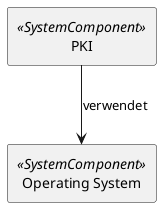 @startuml

skinparam monochrome true
skinparam componentStyle uml2




show stereotype

rectangle PKI as "PKI" <<SystemComponent>> {
}

rectangle Operating__F_System as "Operating System" <<SystemComponent>> {
}
PKI -down-> Operating__F_System : verwendet 

' Begin Protected Region [[layouting]]

' End Protected Region   [[layouting]]
@enduml
' Actifsource ID=[dc5bfacd-eaac-11e8-88d3-bfc6b992bdec,fc680fbe-0e19-11e9-8b4c-f9aec93d8b56,Hash]
